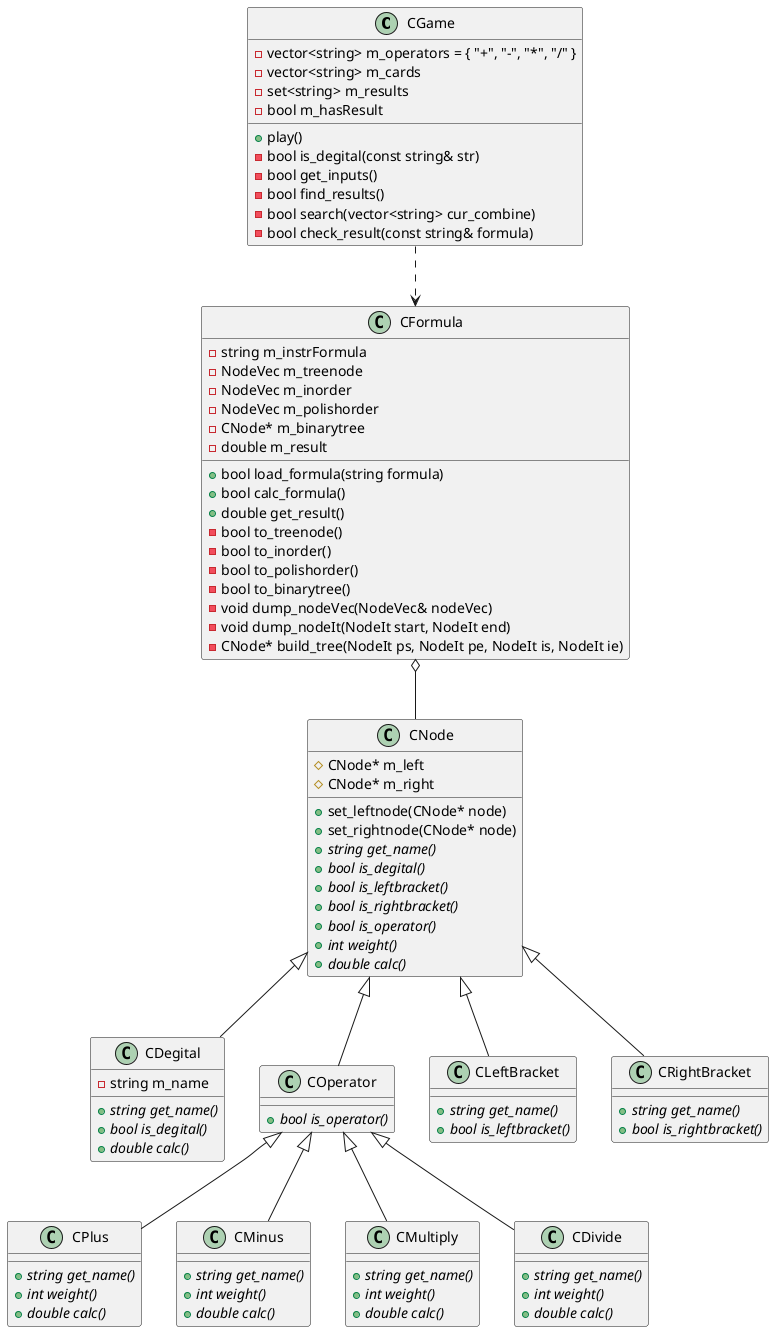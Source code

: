 
@startuml

class CGame {
	- vector<string> m_operators = { "+", "-", "*", "/" }
	- vector<string> m_cards
	- set<string> m_results
    - bool m_hasResult

    + play()
    - bool is_degital(const string& str)
	- bool get_inputs()
	- bool find_results()
	- bool search(vector<string> cur_combine)
	- bool check_result(const string& formula)
}

class CFormula {
	- string m_instrFormula
	- NodeVec m_treenode
	- NodeVec m_inorder
	- NodeVec m_polishorder
	- CNode* m_binarytree
	- double m_result

    + bool load_formula(string formula)
	+ bool calc_formula()
	+ double get_result()
    - bool to_treenode()
	- bool to_inorder()
	- bool to_polishorder()
	- bool to_binarytree()
	- void dump_nodeVec(NodeVec& nodeVec)
	- void dump_nodeIt(NodeIt start, NodeIt end)
	- CNode* build_tree(NodeIt ps, NodeIt pe, NodeIt is, NodeIt ie)
}

class CNode {
    # CNode* m_left
    # CNode* m_right

    + set_leftnode(CNode* node)
    + set_rightnode(CNode* node)
    + {abstract} string get_name()
    + {abstract} bool is_degital()
    + {abstract} bool is_leftbracket()
    + {abstract} bool is_rightbracket()
	+ {abstract} bool is_operator()
    + {abstract} int weight()
    + {abstract} double calc()
}

class CDegital {
    - string m_name

    + {abstract} string get_name()
    + {abstract} bool is_degital()
    + {abstract} double calc()
}

class COperator {
    + {abstract} bool is_operator()
}

class CLeftBracket {
    + {abstract} string get_name()
    + {abstract} bool is_leftbracket()
}

class CRightBracket {
    + {abstract} string get_name()
    + {abstract} bool is_rightbracket()
}

class CPlus {
	+ {abstract} string get_name()
	+ {abstract} int weight()
	+ {abstract} double calc()
}

class CMinus {
	+ {abstract} string get_name()
	+ {abstract} int weight()
	+ {abstract} double calc()
}

class CMultiply {
	+ {abstract} string get_name()
	+ {abstract} int weight()
	+ {abstract} double calc()
}

class CDivide {
	+ {abstract} string get_name()
	+ {abstract} int weight()
	+ {abstract} double calc()
}

CGame ..> CFormula
CFormula o-- CNode
CNode <|-- CDegital
CNode <|-- COperator
CNode <|-- CLeftBracket
CNode <|-- CRightBracket

COperator <|-- CPlus
COperator <|-- CMinus
COperator <|-- CMultiply
COperator <|-- CDivide

@enduml
